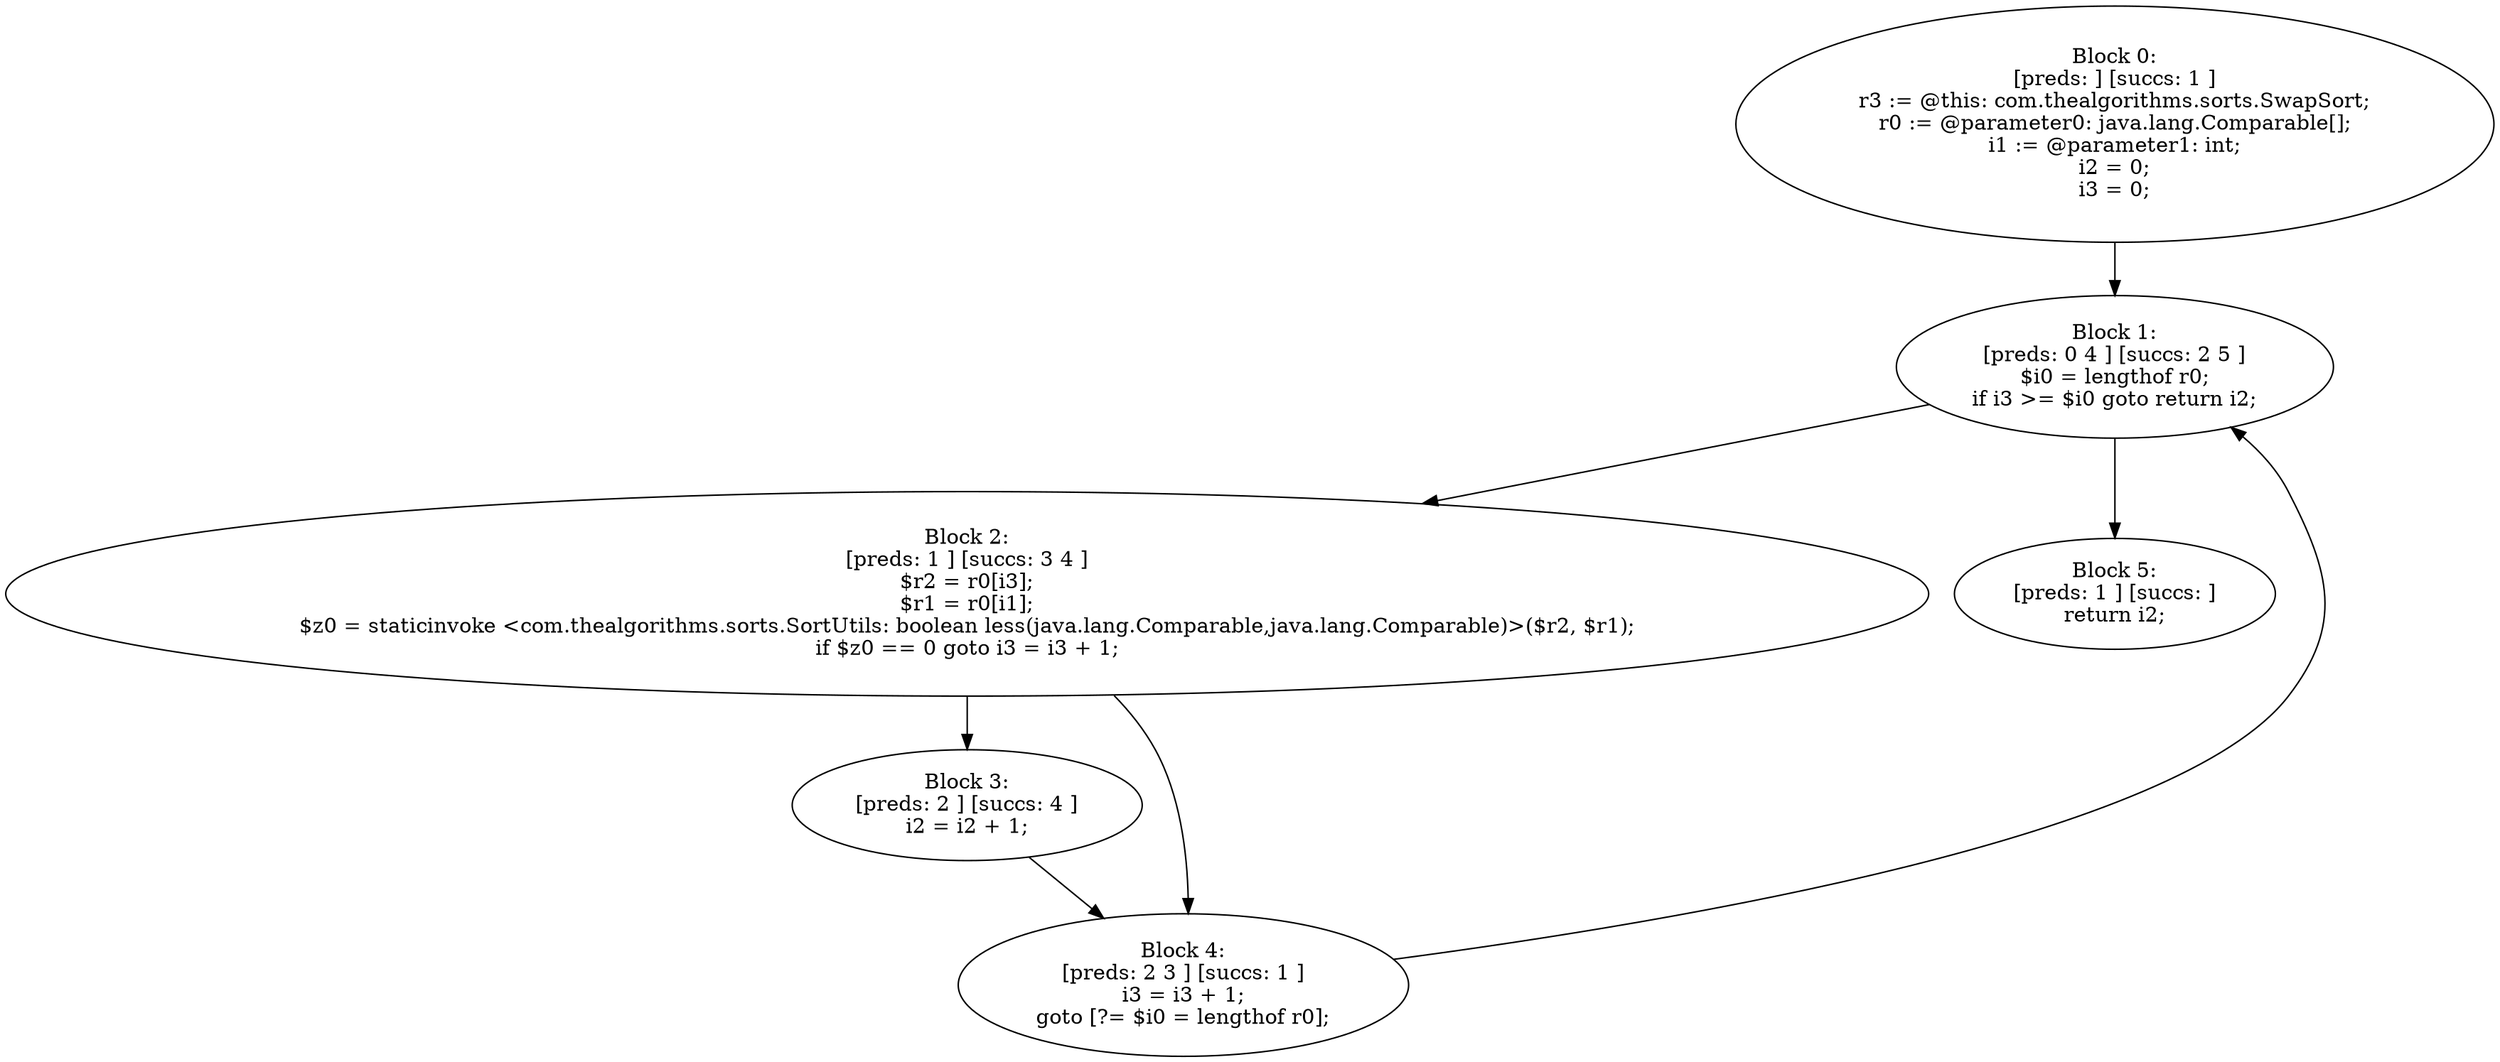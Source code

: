 digraph "unitGraph" {
    "Block 0:
[preds: ] [succs: 1 ]
r3 := @this: com.thealgorithms.sorts.SwapSort;
r0 := @parameter0: java.lang.Comparable[];
i1 := @parameter1: int;
i2 = 0;
i3 = 0;
"
    "Block 1:
[preds: 0 4 ] [succs: 2 5 ]
$i0 = lengthof r0;
if i3 >= $i0 goto return i2;
"
    "Block 2:
[preds: 1 ] [succs: 3 4 ]
$r2 = r0[i3];
$r1 = r0[i1];
$z0 = staticinvoke <com.thealgorithms.sorts.SortUtils: boolean less(java.lang.Comparable,java.lang.Comparable)>($r2, $r1);
if $z0 == 0 goto i3 = i3 + 1;
"
    "Block 3:
[preds: 2 ] [succs: 4 ]
i2 = i2 + 1;
"
    "Block 4:
[preds: 2 3 ] [succs: 1 ]
i3 = i3 + 1;
goto [?= $i0 = lengthof r0];
"
    "Block 5:
[preds: 1 ] [succs: ]
return i2;
"
    "Block 0:
[preds: ] [succs: 1 ]
r3 := @this: com.thealgorithms.sorts.SwapSort;
r0 := @parameter0: java.lang.Comparable[];
i1 := @parameter1: int;
i2 = 0;
i3 = 0;
"->"Block 1:
[preds: 0 4 ] [succs: 2 5 ]
$i0 = lengthof r0;
if i3 >= $i0 goto return i2;
";
    "Block 1:
[preds: 0 4 ] [succs: 2 5 ]
$i0 = lengthof r0;
if i3 >= $i0 goto return i2;
"->"Block 2:
[preds: 1 ] [succs: 3 4 ]
$r2 = r0[i3];
$r1 = r0[i1];
$z0 = staticinvoke <com.thealgorithms.sorts.SortUtils: boolean less(java.lang.Comparable,java.lang.Comparable)>($r2, $r1);
if $z0 == 0 goto i3 = i3 + 1;
";
    "Block 1:
[preds: 0 4 ] [succs: 2 5 ]
$i0 = lengthof r0;
if i3 >= $i0 goto return i2;
"->"Block 5:
[preds: 1 ] [succs: ]
return i2;
";
    "Block 2:
[preds: 1 ] [succs: 3 4 ]
$r2 = r0[i3];
$r1 = r0[i1];
$z0 = staticinvoke <com.thealgorithms.sorts.SortUtils: boolean less(java.lang.Comparable,java.lang.Comparable)>($r2, $r1);
if $z0 == 0 goto i3 = i3 + 1;
"->"Block 3:
[preds: 2 ] [succs: 4 ]
i2 = i2 + 1;
";
    "Block 2:
[preds: 1 ] [succs: 3 4 ]
$r2 = r0[i3];
$r1 = r0[i1];
$z0 = staticinvoke <com.thealgorithms.sorts.SortUtils: boolean less(java.lang.Comparable,java.lang.Comparable)>($r2, $r1);
if $z0 == 0 goto i3 = i3 + 1;
"->"Block 4:
[preds: 2 3 ] [succs: 1 ]
i3 = i3 + 1;
goto [?= $i0 = lengthof r0];
";
    "Block 3:
[preds: 2 ] [succs: 4 ]
i2 = i2 + 1;
"->"Block 4:
[preds: 2 3 ] [succs: 1 ]
i3 = i3 + 1;
goto [?= $i0 = lengthof r0];
";
    "Block 4:
[preds: 2 3 ] [succs: 1 ]
i3 = i3 + 1;
goto [?= $i0 = lengthof r0];
"->"Block 1:
[preds: 0 4 ] [succs: 2 5 ]
$i0 = lengthof r0;
if i3 >= $i0 goto return i2;
";
}
